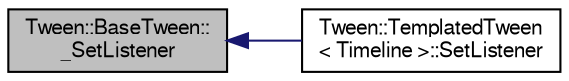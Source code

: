 digraph "Tween::BaseTween::_SetListener"
{
  bgcolor="transparent";
  edge [fontname="FreeSans",fontsize="10",labelfontname="FreeSans",labelfontsize="10"];
  node [fontname="FreeSans",fontsize="10",shape=record];
  rankdir="LR";
  Node1 [label="Tween::BaseTween::\l_SetListener",height=0.2,width=0.4,color="black", fillcolor="grey75", style="filled" fontcolor="black"];
  Node1 -> Node2 [dir="back",color="midnightblue",fontsize="10",style="solid",fontname="FreeSans"];
  Node2 [label="Tween::TemplatedTween\l\< Timeline \>::SetListener",height=0.2,width=0.4,color="black",URL="$classTween_1_1TemplatedTween.html#a6e74cd246e106d8577526bede968086f"];
}
